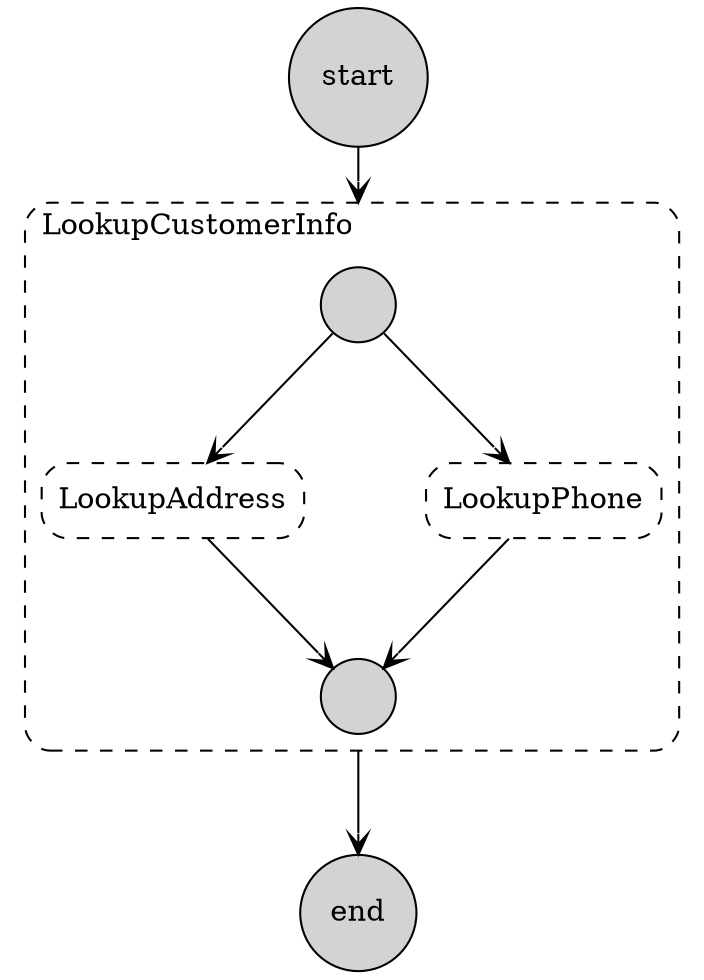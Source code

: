 digraph "parallel" {
	compound=true;
	nodesep=0.8;
	ranksep=0.8;
	"LookupAddress"->"cluster_LookupCustomerInfo_end"[ arrowhead="vee", ltail="cluster_LookupCustomerInfo" ];
	"LookupCustomerInfo"->"LookupAddress"[ arrowhead="vee" ];
	"LookupCustomerInfo"->"LookupPhone"[ arrowhead="vee" ];
	"LookupPhone"->"cluster_LookupCustomerInfo_end"[ arrowhead="vee", ltail="cluster_LookupCustomerInfo" ];
	"cluster_LookupCustomerInfo_end"->"end"[ arrowhead="vee", ltail="cluster_LookupCustomerInfo" ];
	"start"->"LookupCustomerInfo"[ arrowhead="vee", lhead="cluster_LookupCustomerInfo" ];
	subgraph "cluster_LookupCustomerInfo" {
	fillcolor="#00000080";
	label="LookupCustomerInfo";
	labeljust="l";
	shape="box";
	style="rounded,dashed";
	"LookupAddress" [ fillcolor="#00000080", shape="box", style="rounded,dashed" ];
	"LookupCustomerInfo" [ label="", shape="circle", style="filled" ];
	"LookupPhone" [ fillcolor="#00000080", shape="box", style="rounded,dashed" ];
	"cluster_LookupCustomerInfo_end" [ label="", shape="circle", style="filled" ];

}
;
	"end" [ shape="circle", style="filled" ];
	"start" [ shape="circle", style="filled" ];

}
